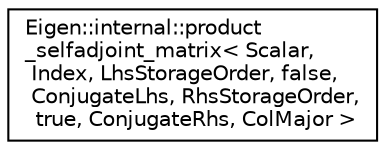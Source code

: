 digraph "Graphical Class Hierarchy"
{
  edge [fontname="Helvetica",fontsize="10",labelfontname="Helvetica",labelfontsize="10"];
  node [fontname="Helvetica",fontsize="10",shape=record];
  rankdir="LR";
  Node1 [label="Eigen::internal::product\l_selfadjoint_matrix\< Scalar,\l Index, LhsStorageOrder, false,\l ConjugateLhs, RhsStorageOrder,\l true, ConjugateRhs, ColMajor \>",height=0.2,width=0.4,color="black", fillcolor="white", style="filled",URL="$struct_eigen_1_1internal_1_1product__selfadjoint__matrix_3_01_scalar_00_01_index_00_01_lhs_storadd08b9e76d992b3a954c3041feed2ed9.html"];
}
